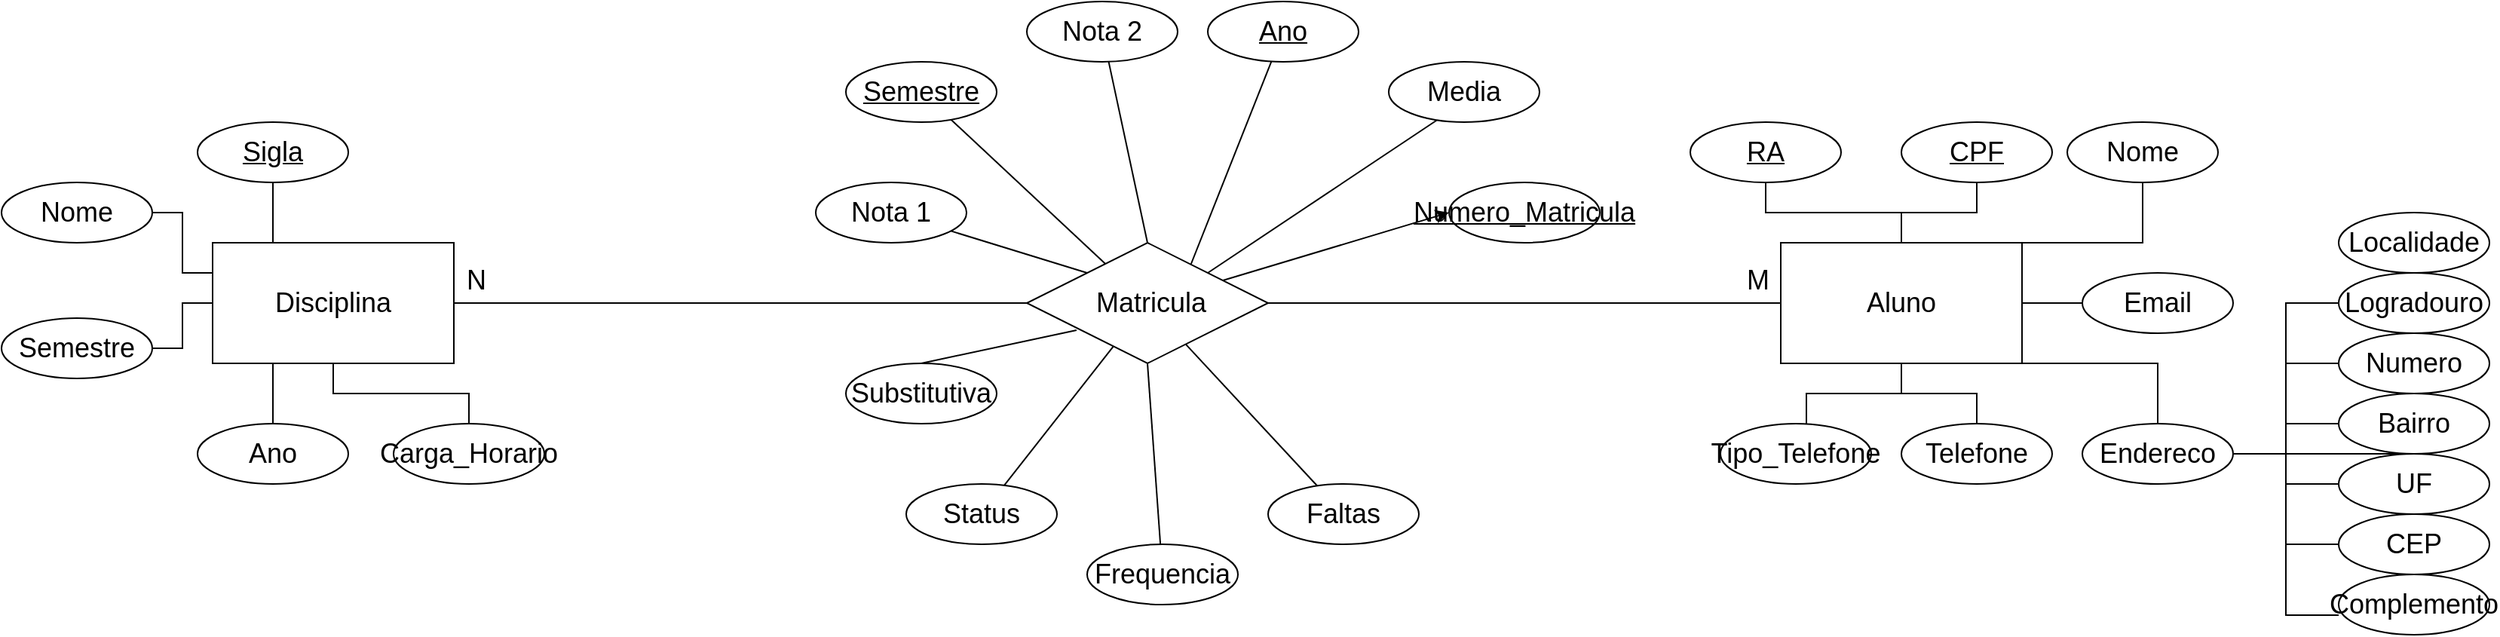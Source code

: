 <mxfile version="16.5.1" type="device"><diagram id="R2lEEEUBdFMjLlhIrx00" name="Page-1"><mxGraphModel dx="1902" dy="1257" grid="1" gridSize="10" guides="1" tooltips="1" connect="1" arrows="1" fold="1" page="0" pageScale="1" pageWidth="850" pageHeight="1100" math="0" shadow="0" extFonts="Permanent Marker^https://fonts.googleapis.com/css?family=Permanent+Marker"><root><mxCell id="0"/><mxCell id="1" parent="0"/><mxCell id="Q3evpuUXSJVmmvy_ZkUt-48" style="edgeStyle=orthogonalEdgeStyle;rounded=0;orthogonalLoop=1;jettySize=auto;html=1;exitX=0;exitY=0.25;exitDx=0;exitDy=0;entryX=1;entryY=0.5;entryDx=0;entryDy=0;fontSize=18;endArrow=none;endFill=0;" parent="1" source="Q3evpuUXSJVmmvy_ZkUt-1" target="Q3evpuUXSJVmmvy_ZkUt-38" edge="1"><mxGeometry relative="1" as="geometry"/></mxCell><mxCell id="Q3evpuUXSJVmmvy_ZkUt-50" style="edgeStyle=orthogonalEdgeStyle;rounded=0;orthogonalLoop=1;jettySize=auto;html=1;fontSize=18;endArrow=none;endFill=0;entryX=1;entryY=0.5;entryDx=0;entryDy=0;" parent="1" source="Q3evpuUXSJVmmvy_ZkUt-1" target="Q3evpuUXSJVmmvy_ZkUt-45" edge="1"><mxGeometry relative="1" as="geometry"><mxPoint x="-330" y="150" as="targetPoint"/></mxGeometry></mxCell><mxCell id="Q3evpuUXSJVmmvy_ZkUt-51" style="edgeStyle=orthogonalEdgeStyle;rounded=0;orthogonalLoop=1;jettySize=auto;html=1;exitX=0.25;exitY=1;exitDx=0;exitDy=0;entryX=0.5;entryY=0;entryDx=0;entryDy=0;fontSize=18;endArrow=none;endFill=0;" parent="1" source="Q3evpuUXSJVmmvy_ZkUt-1" target="Q3evpuUXSJVmmvy_ZkUt-46" edge="1"><mxGeometry relative="1" as="geometry"/></mxCell><mxCell id="Q3evpuUXSJVmmvy_ZkUt-62" style="edgeStyle=orthogonalEdgeStyle;rounded=0;orthogonalLoop=1;jettySize=auto;html=1;entryX=0.5;entryY=1;entryDx=0;entryDy=0;fontSize=18;endArrow=none;endFill=0;exitX=0.25;exitY=0;exitDx=0;exitDy=0;" parent="1" source="Q3evpuUXSJVmmvy_ZkUt-1" target="Q3evpuUXSJVmmvy_ZkUt-39" edge="1"><mxGeometry relative="1" as="geometry"/></mxCell><mxCell id="Q3evpuUXSJVmmvy_ZkUt-63" style="edgeStyle=orthogonalEdgeStyle;rounded=0;orthogonalLoop=1;jettySize=auto;html=1;entryX=0;entryY=0.5;entryDx=0;entryDy=0;fontSize=18;endArrow=none;endFill=0;" parent="1" source="Q3evpuUXSJVmmvy_ZkUt-1" target="Q3evpuUXSJVmmvy_ZkUt-11" edge="1"><mxGeometry relative="1" as="geometry"/></mxCell><mxCell id="Q3evpuUXSJVmmvy_ZkUt-65" style="edgeStyle=orthogonalEdgeStyle;rounded=0;orthogonalLoop=1;jettySize=auto;html=1;entryX=0.5;entryY=0;entryDx=0;entryDy=0;fontSize=18;endArrow=none;endFill=0;" parent="1" source="Q3evpuUXSJVmmvy_ZkUt-1" target="Q3evpuUXSJVmmvy_ZkUt-64" edge="1"><mxGeometry relative="1" as="geometry"/></mxCell><mxCell id="Q3evpuUXSJVmmvy_ZkUt-1" value="Disciplina" style="rounded=0;whiteSpace=wrap;html=1;fontSize=18;" parent="1" vertex="1"><mxGeometry x="-300" y="80" width="160" height="80" as="geometry"/></mxCell><mxCell id="Q3evpuUXSJVmmvy_ZkUt-40" style="rounded=0;orthogonalLoop=1;jettySize=auto;html=1;exitX=0;exitY=0;exitDx=0;exitDy=0;fontSize=18;endArrow=none;endFill=0;" parent="1" source="Q3evpuUXSJVmmvy_ZkUt-11" target="Q3evpuUXSJVmmvy_ZkUt-35" edge="1"><mxGeometry relative="1" as="geometry"/></mxCell><mxCell id="Q3evpuUXSJVmmvy_ZkUt-41" style="rounded=0;orthogonalLoop=1;jettySize=auto;html=1;exitX=0.5;exitY=0;exitDx=0;exitDy=0;fontSize=18;endArrow=none;endFill=0;" parent="1" source="Q3evpuUXSJVmmvy_ZkUt-11" target="Q3evpuUXSJVmmvy_ZkUt-36" edge="1"><mxGeometry relative="1" as="geometry"/></mxCell><mxCell id="Q3evpuUXSJVmmvy_ZkUt-42" style="rounded=0;orthogonalLoop=1;jettySize=auto;html=1;exitX=1;exitY=0;exitDx=0;exitDy=0;entryX=0.33;entryY=0.95;entryDx=0;entryDy=0;fontSize=18;endArrow=none;endFill=0;entryPerimeter=0;" parent="1" source="Q3evpuUXSJVmmvy_ZkUt-11" target="Q3evpuUXSJVmmvy_ZkUt-37" edge="1"><mxGeometry relative="1" as="geometry"/></mxCell><mxCell id="Q3evpuUXSJVmmvy_ZkUt-44" style="rounded=0;orthogonalLoop=1;jettySize=auto;html=1;exitX=0.206;exitY=0.725;exitDx=0;exitDy=0;entryX=0.5;entryY=0;entryDx=0;entryDy=0;fontSize=18;endArrow=none;endFill=0;exitPerimeter=0;" parent="1" source="Q3evpuUXSJVmmvy_ZkUt-11" target="Q3evpuUXSJVmmvy_ZkUt-43" edge="1"><mxGeometry relative="1" as="geometry"/></mxCell><mxCell id="Q3evpuUXSJVmmvy_ZkUt-54" style="edgeStyle=orthogonalEdgeStyle;rounded=0;orthogonalLoop=1;jettySize=auto;html=1;exitX=1;exitY=0.5;exitDx=0;exitDy=0;entryX=0;entryY=0.5;entryDx=0;entryDy=0;fontSize=18;endArrow=none;endFill=0;" parent="1" source="Q3evpuUXSJVmmvy_ZkUt-11" target="Q3evpuUXSJVmmvy_ZkUt-17" edge="1"><mxGeometry relative="1" as="geometry"/></mxCell><mxCell id="rxflT_1f4xsXfsBWjPPX-19" style="edgeStyle=none;rounded=0;orthogonalLoop=1;jettySize=auto;html=1;fontSize=18;endArrow=none;endFill=0;" parent="1" source="Q3evpuUXSJVmmvy_ZkUt-11" target="rxflT_1f4xsXfsBWjPPX-18" edge="1"><mxGeometry relative="1" as="geometry"/></mxCell><mxCell id="rxflT_1f4xsXfsBWjPPX-24" style="edgeStyle=none;rounded=0;orthogonalLoop=1;jettySize=auto;html=1;fontSize=18;endArrow=none;endFill=0;" parent="1" source="Q3evpuUXSJVmmvy_ZkUt-11" target="rxflT_1f4xsXfsBWjPPX-23" edge="1"><mxGeometry relative="1" as="geometry"/></mxCell><mxCell id="kd1MwmjZUj6fBP1nnp9i-2" style="rounded=0;orthogonalLoop=1;jettySize=auto;html=1;entryX=0;entryY=0.5;entryDx=0;entryDy=0;" parent="1" source="Q3evpuUXSJVmmvy_ZkUt-11" target="kd1MwmjZUj6fBP1nnp9i-1" edge="1"><mxGeometry relative="1" as="geometry"/></mxCell><mxCell id="Q3evpuUXSJVmmvy_ZkUt-11" value="&amp;nbsp;Matricula" style="rhombus;whiteSpace=wrap;html=1;fontSize=18;" parent="1" vertex="1"><mxGeometry x="240" y="80" width="160" height="80" as="geometry"/></mxCell><mxCell id="Q3evpuUXSJVmmvy_ZkUt-28" style="edgeStyle=orthogonalEdgeStyle;rounded=0;orthogonalLoop=1;jettySize=auto;html=1;entryX=0;entryY=0.5;entryDx=0;entryDy=0;fontSize=18;endArrow=none;endFill=0;" parent="1" source="Q3evpuUXSJVmmvy_ZkUt-17" target="Q3evpuUXSJVmmvy_ZkUt-26" edge="1"><mxGeometry relative="1" as="geometry"/></mxCell><mxCell id="Q3evpuUXSJVmmvy_ZkUt-29" style="edgeStyle=orthogonalEdgeStyle;rounded=0;orthogonalLoop=1;jettySize=auto;html=1;entryX=0.5;entryY=1;entryDx=0;entryDy=0;fontSize=18;endArrow=none;endFill=0;" parent="1" source="Q3evpuUXSJVmmvy_ZkUt-17" target="Q3evpuUXSJVmmvy_ZkUt-21" edge="1"><mxGeometry relative="1" as="geometry"/></mxCell><mxCell id="Q3evpuUXSJVmmvy_ZkUt-30" style="edgeStyle=orthogonalEdgeStyle;rounded=0;orthogonalLoop=1;jettySize=auto;html=1;entryX=0.5;entryY=1;entryDx=0;entryDy=0;fontSize=18;endArrow=none;endFill=0;" parent="1" source="Q3evpuUXSJVmmvy_ZkUt-17" target="Q3evpuUXSJVmmvy_ZkUt-22" edge="1"><mxGeometry relative="1" as="geometry"/></mxCell><mxCell id="Q3evpuUXSJVmmvy_ZkUt-31" style="edgeStyle=orthogonalEdgeStyle;rounded=0;orthogonalLoop=1;jettySize=auto;html=1;entryX=0.5;entryY=1;entryDx=0;entryDy=0;fontSize=18;endArrow=none;endFill=0;" parent="1" source="Q3evpuUXSJVmmvy_ZkUt-17" target="Q3evpuUXSJVmmvy_ZkUt-23" edge="1"><mxGeometry relative="1" as="geometry"><Array as="points"><mxPoint x="980" y="80"/></Array></mxGeometry></mxCell><mxCell id="Q3evpuUXSJVmmvy_ZkUt-32" style="edgeStyle=orthogonalEdgeStyle;rounded=0;orthogonalLoop=1;jettySize=auto;html=1;entryX=0.57;entryY=0.025;entryDx=0;entryDy=0;entryPerimeter=0;fontSize=18;endArrow=none;endFill=0;" parent="1" source="Q3evpuUXSJVmmvy_ZkUt-17" target="Q3evpuUXSJVmmvy_ZkUt-25" edge="1"><mxGeometry relative="1" as="geometry"/></mxCell><mxCell id="Q3evpuUXSJVmmvy_ZkUt-33" style="edgeStyle=orthogonalEdgeStyle;rounded=0;orthogonalLoop=1;jettySize=auto;html=1;fontSize=18;endArrow=none;endFill=0;" parent="1" source="Q3evpuUXSJVmmvy_ZkUt-17" target="Q3evpuUXSJVmmvy_ZkUt-24" edge="1"><mxGeometry relative="1" as="geometry"/></mxCell><mxCell id="Q3evpuUXSJVmmvy_ZkUt-34" style="edgeStyle=orthogonalEdgeStyle;rounded=0;orthogonalLoop=1;jettySize=auto;html=1;fontSize=18;endArrow=none;endFill=0;entryX=0.5;entryY=0;entryDx=0;entryDy=0;" parent="1" source="Q3evpuUXSJVmmvy_ZkUt-17" target="Q3evpuUXSJVmmvy_ZkUt-27" edge="1"><mxGeometry relative="1" as="geometry"><Array as="points"><mxPoint x="990" y="160"/></Array></mxGeometry></mxCell><mxCell id="Q3evpuUXSJVmmvy_ZkUt-17" value="Aluno" style="rounded=0;whiteSpace=wrap;html=1;fontSize=18;" parent="1" vertex="1"><mxGeometry x="740" y="80" width="160" height="80" as="geometry"/></mxCell><mxCell id="Q3evpuUXSJVmmvy_ZkUt-21" value="&lt;u&gt;RA&lt;/u&gt;" style="ellipse;whiteSpace=wrap;html=1;align=center;fontSize=18;" parent="1" vertex="1"><mxGeometry x="680" width="100" height="40" as="geometry"/></mxCell><mxCell id="Q3evpuUXSJVmmvy_ZkUt-22" value="&lt;u&gt;CPF&lt;/u&gt;" style="ellipse;whiteSpace=wrap;html=1;align=center;fontSize=18;" parent="1" vertex="1"><mxGeometry x="820" width="100" height="40" as="geometry"/></mxCell><mxCell id="Q3evpuUXSJVmmvy_ZkUt-23" value="Nome" style="ellipse;whiteSpace=wrap;html=1;align=center;fontSize=18;" parent="1" vertex="1"><mxGeometry x="930" width="100" height="40" as="geometry"/></mxCell><mxCell id="Q3evpuUXSJVmmvy_ZkUt-24" value="Telefone" style="ellipse;whiteSpace=wrap;html=1;align=center;fontSize=18;" parent="1" vertex="1"><mxGeometry x="820" y="200" width="100" height="40" as="geometry"/></mxCell><mxCell id="Q3evpuUXSJVmmvy_ZkUt-25" value="Tipo_Telefone" style="ellipse;whiteSpace=wrap;html=1;align=center;fontSize=18;" parent="1" vertex="1"><mxGeometry x="700" y="200" width="100" height="40" as="geometry"/></mxCell><mxCell id="Q3evpuUXSJVmmvy_ZkUt-26" value="Email" style="ellipse;whiteSpace=wrap;html=1;align=center;fontSize=18;direction=east;" parent="1" vertex="1"><mxGeometry x="940" y="100" width="100" height="40" as="geometry"/></mxCell><mxCell id="rxflT_1f4xsXfsBWjPPX-2" value="" style="edgeStyle=orthogonalEdgeStyle;rounded=0;orthogonalLoop=1;jettySize=auto;html=1;fontSize=18;endArrow=none;endFill=0;" parent="1" source="Q3evpuUXSJVmmvy_ZkUt-27" target="rxflT_1f4xsXfsBWjPPX-1" edge="1"><mxGeometry relative="1" as="geometry"/></mxCell><mxCell id="rxflT_1f4xsXfsBWjPPX-9" style="edgeStyle=orthogonalEdgeStyle;rounded=0;orthogonalLoop=1;jettySize=auto;html=1;entryX=0;entryY=0.5;entryDx=0;entryDy=0;fontSize=18;endArrow=none;endFill=0;" parent="1" source="Q3evpuUXSJVmmvy_ZkUt-27" target="rxflT_1f4xsXfsBWjPPX-3" edge="1"><mxGeometry relative="1" as="geometry"/></mxCell><mxCell id="rxflT_1f4xsXfsBWjPPX-10" style="edgeStyle=orthogonalEdgeStyle;rounded=0;orthogonalLoop=1;jettySize=auto;html=1;entryX=0;entryY=0.5;entryDx=0;entryDy=0;fontSize=18;endArrow=none;endFill=0;" parent="1" source="Q3evpuUXSJVmmvy_ZkUt-27" target="rxflT_1f4xsXfsBWjPPX-4" edge="1"><mxGeometry relative="1" as="geometry"/></mxCell><mxCell id="rxflT_1f4xsXfsBWjPPX-11" style="edgeStyle=orthogonalEdgeStyle;rounded=0;orthogonalLoop=1;jettySize=auto;html=1;entryX=0;entryY=0.5;entryDx=0;entryDy=0;fontSize=18;endArrow=none;endFill=0;" parent="1" source="Q3evpuUXSJVmmvy_ZkUt-27" target="rxflT_1f4xsXfsBWjPPX-5" edge="1"><mxGeometry relative="1" as="geometry"/></mxCell><mxCell id="rxflT_1f4xsXfsBWjPPX-12" style="edgeStyle=orthogonalEdgeStyle;rounded=0;orthogonalLoop=1;jettySize=auto;html=1;entryX=0;entryY=0.5;entryDx=0;entryDy=0;fontSize=18;endArrow=none;endFill=0;" parent="1" source="Q3evpuUXSJVmmvy_ZkUt-27" target="rxflT_1f4xsXfsBWjPPX-6" edge="1"><mxGeometry relative="1" as="geometry"/></mxCell><mxCell id="rxflT_1f4xsXfsBWjPPX-13" style="edgeStyle=orthogonalEdgeStyle;rounded=0;orthogonalLoop=1;jettySize=auto;html=1;entryX=0;entryY=0.5;entryDx=0;entryDy=0;fontSize=18;endArrow=none;endFill=0;" parent="1" source="Q3evpuUXSJVmmvy_ZkUt-27" target="rxflT_1f4xsXfsBWjPPX-7" edge="1"><mxGeometry relative="1" as="geometry"/></mxCell><mxCell id="rxflT_1f4xsXfsBWjPPX-14" style="edgeStyle=orthogonalEdgeStyle;rounded=0;orthogonalLoop=1;jettySize=auto;html=1;entryX=0;entryY=0.675;entryDx=0;entryDy=0;entryPerimeter=0;fontSize=18;endArrow=none;endFill=0;" parent="1" source="Q3evpuUXSJVmmvy_ZkUt-27" target="rxflT_1f4xsXfsBWjPPX-8" edge="1"><mxGeometry relative="1" as="geometry"/></mxCell><mxCell id="Q3evpuUXSJVmmvy_ZkUt-27" value="Endereco" style="ellipse;whiteSpace=wrap;html=1;align=center;fontSize=18;" parent="1" vertex="1"><mxGeometry x="940" y="200" width="100" height="40" as="geometry"/></mxCell><mxCell id="Q3evpuUXSJVmmvy_ZkUt-35" value="Nota 1" style="ellipse;whiteSpace=wrap;html=1;align=center;fontSize=18;" parent="1" vertex="1"><mxGeometry x="100" y="40" width="100" height="40" as="geometry"/></mxCell><mxCell id="Q3evpuUXSJVmmvy_ZkUt-36" value="Nota 2" style="ellipse;whiteSpace=wrap;html=1;align=center;fontSize=18;" parent="1" vertex="1"><mxGeometry x="240" y="-80" width="100" height="40" as="geometry"/></mxCell><mxCell id="Q3evpuUXSJVmmvy_ZkUt-37" value="Media" style="ellipse;whiteSpace=wrap;html=1;align=center;fontSize=18;" parent="1" vertex="1"><mxGeometry x="480" y="-40" width="100" height="40" as="geometry"/></mxCell><mxCell id="Q3evpuUXSJVmmvy_ZkUt-38" value="Nome" style="ellipse;whiteSpace=wrap;html=1;align=center;fontSize=18;" parent="1" vertex="1"><mxGeometry x="-440" y="40" width="100" height="40" as="geometry"/></mxCell><mxCell id="Q3evpuUXSJVmmvy_ZkUt-39" value="&lt;u&gt;Sigla&lt;/u&gt;" style="ellipse;whiteSpace=wrap;html=1;align=center;fontSize=18;" parent="1" vertex="1"><mxGeometry x="-310" width="100" height="40" as="geometry"/></mxCell><mxCell id="Q3evpuUXSJVmmvy_ZkUt-43" value="Substitutiva" style="ellipse;whiteSpace=wrap;html=1;align=center;fontSize=18;" parent="1" vertex="1"><mxGeometry x="120" y="160" width="100" height="40" as="geometry"/></mxCell><mxCell id="Q3evpuUXSJVmmvy_ZkUt-45" value="Semestre" style="ellipse;whiteSpace=wrap;html=1;align=center;fontSize=18;" parent="1" vertex="1"><mxGeometry x="-440" y="130" width="100" height="40" as="geometry"/></mxCell><mxCell id="Q3evpuUXSJVmmvy_ZkUt-46" value="Ano" style="ellipse;whiteSpace=wrap;html=1;align=center;fontSize=18;" parent="1" vertex="1"><mxGeometry x="-310" y="200" width="100" height="40" as="geometry"/></mxCell><mxCell id="Q3evpuUXSJVmmvy_ZkUt-64" value="Carga_Horario" style="ellipse;whiteSpace=wrap;html=1;align=center;fontSize=18;" parent="1" vertex="1"><mxGeometry x="-180" y="200" width="100" height="40" as="geometry"/></mxCell><mxCell id="rxflT_1f4xsXfsBWjPPX-1" value="Localidade" style="ellipse;whiteSpace=wrap;html=1;align=center;fontSize=18;" parent="1" vertex="1"><mxGeometry x="1110" y="60" width="100" height="40" as="geometry"/></mxCell><mxCell id="rxflT_1f4xsXfsBWjPPX-3" value="Logradouro" style="ellipse;whiteSpace=wrap;html=1;align=center;fontSize=18;" parent="1" vertex="1"><mxGeometry x="1110" y="100" width="100" height="40" as="geometry"/></mxCell><mxCell id="rxflT_1f4xsXfsBWjPPX-4" value="Numero" style="ellipse;whiteSpace=wrap;html=1;align=center;fontSize=18;" parent="1" vertex="1"><mxGeometry x="1110" y="140" width="100" height="40" as="geometry"/></mxCell><mxCell id="rxflT_1f4xsXfsBWjPPX-5" value="Bairro" style="ellipse;whiteSpace=wrap;html=1;align=center;fontSize=18;" parent="1" vertex="1"><mxGeometry x="1110" y="180" width="100" height="40" as="geometry"/></mxCell><mxCell id="rxflT_1f4xsXfsBWjPPX-6" value="UF" style="ellipse;whiteSpace=wrap;html=1;align=center;fontSize=18;" parent="1" vertex="1"><mxGeometry x="1110" y="220" width="100" height="40" as="geometry"/></mxCell><mxCell id="rxflT_1f4xsXfsBWjPPX-7" value="CEP" style="ellipse;whiteSpace=wrap;html=1;align=center;fontSize=18;" parent="1" vertex="1"><mxGeometry x="1110" y="260" width="100" height="40" as="geometry"/></mxCell><mxCell id="rxflT_1f4xsXfsBWjPPX-8" value="Complemento" style="ellipse;whiteSpace=wrap;html=1;align=center;fontSize=18;" parent="1" vertex="1"><mxGeometry x="1110" y="300" width="100" height="40" as="geometry"/></mxCell><mxCell id="rxflT_1f4xsXfsBWjPPX-16" style="rounded=0;orthogonalLoop=1;jettySize=auto;html=1;entryX=0.5;entryY=1;entryDx=0;entryDy=0;fontSize=18;endArrow=none;endFill=0;" parent="1" source="rxflT_1f4xsXfsBWjPPX-15" target="Q3evpuUXSJVmmvy_ZkUt-11" edge="1"><mxGeometry relative="1" as="geometry"/></mxCell><mxCell id="rxflT_1f4xsXfsBWjPPX-15" value="Frequencia" style="ellipse;whiteSpace=wrap;html=1;align=center;fontSize=18;" parent="1" vertex="1"><mxGeometry x="280" y="280" width="100" height="40" as="geometry"/></mxCell><mxCell id="rxflT_1f4xsXfsBWjPPX-21" style="edgeStyle=none;rounded=0;orthogonalLoop=1;jettySize=auto;html=1;fontSize=18;endArrow=none;endFill=0;" parent="1" source="rxflT_1f4xsXfsBWjPPX-17" target="Q3evpuUXSJVmmvy_ZkUt-11" edge="1"><mxGeometry relative="1" as="geometry"/></mxCell><mxCell id="rxflT_1f4xsXfsBWjPPX-17" value="&lt;u&gt;Semestre&lt;/u&gt;" style="ellipse;whiteSpace=wrap;html=1;align=center;fontSize=18;" parent="1" vertex="1"><mxGeometry x="120" y="-40" width="100" height="40" as="geometry"/></mxCell><mxCell id="rxflT_1f4xsXfsBWjPPX-18" value="Status" style="ellipse;whiteSpace=wrap;html=1;align=center;fontSize=18;" parent="1" vertex="1"><mxGeometry x="160" y="240" width="100" height="40" as="geometry"/></mxCell><mxCell id="rxflT_1f4xsXfsBWjPPX-22" style="edgeStyle=none;rounded=0;orthogonalLoop=1;jettySize=auto;html=1;entryX=0.681;entryY=0.175;entryDx=0;entryDy=0;entryPerimeter=0;fontSize=18;endArrow=none;endFill=0;" parent="1" source="rxflT_1f4xsXfsBWjPPX-20" target="Q3evpuUXSJVmmvy_ZkUt-11" edge="1"><mxGeometry relative="1" as="geometry"/></mxCell><mxCell id="rxflT_1f4xsXfsBWjPPX-20" value="&lt;u&gt;Ano&lt;/u&gt;" style="ellipse;whiteSpace=wrap;html=1;align=center;fontSize=18;" parent="1" vertex="1"><mxGeometry x="360" y="-80" width="100" height="40" as="geometry"/></mxCell><mxCell id="rxflT_1f4xsXfsBWjPPX-23" value="Faltas" style="ellipse;whiteSpace=wrap;html=1;align=center;fontSize=18;" parent="1" vertex="1"><mxGeometry x="400" y="240" width="100" height="40" as="geometry"/></mxCell><mxCell id="rxflT_1f4xsXfsBWjPPX-26" value="M" style="text;html=1;strokeColor=none;fillColor=none;align=center;verticalAlign=middle;whiteSpace=wrap;rounded=0;fontSize=18;" parent="1" vertex="1"><mxGeometry x="710" y="90" width="30" height="30" as="geometry"/></mxCell><mxCell id="rxflT_1f4xsXfsBWjPPX-27" value="N" style="text;html=1;strokeColor=none;fillColor=none;align=center;verticalAlign=middle;whiteSpace=wrap;rounded=0;fontSize=18;" parent="1" vertex="1"><mxGeometry x="-140" y="90" width="30" height="30" as="geometry"/></mxCell><mxCell id="kd1MwmjZUj6fBP1nnp9i-1" value="&lt;u&gt;Numero_Matricula&lt;/u&gt;" style="ellipse;whiteSpace=wrap;html=1;align=center;fontSize=18;" parent="1" vertex="1"><mxGeometry x="520" y="40" width="100" height="40" as="geometry"/></mxCell></root></mxGraphModel></diagram></mxfile>